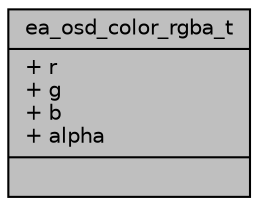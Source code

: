 digraph "ea_osd_color_rgba_t"
{
 // INTERACTIVE_SVG=YES
 // LATEX_PDF_SIZE
  bgcolor="transparent";
  edge [fontname="Helvetica",fontsize="10",labelfontname="Helvetica",labelfontsize="10"];
  node [fontname="Helvetica",fontsize="10",shape=record];
  Node1 [label="{ea_osd_color_rgba_t\n|+ r\l+ g\l+ b\l+ alpha\l|}",height=0.2,width=0.4,color="black", fillcolor="grey75", style="filled", fontcolor="black",tooltip=" "];
}
